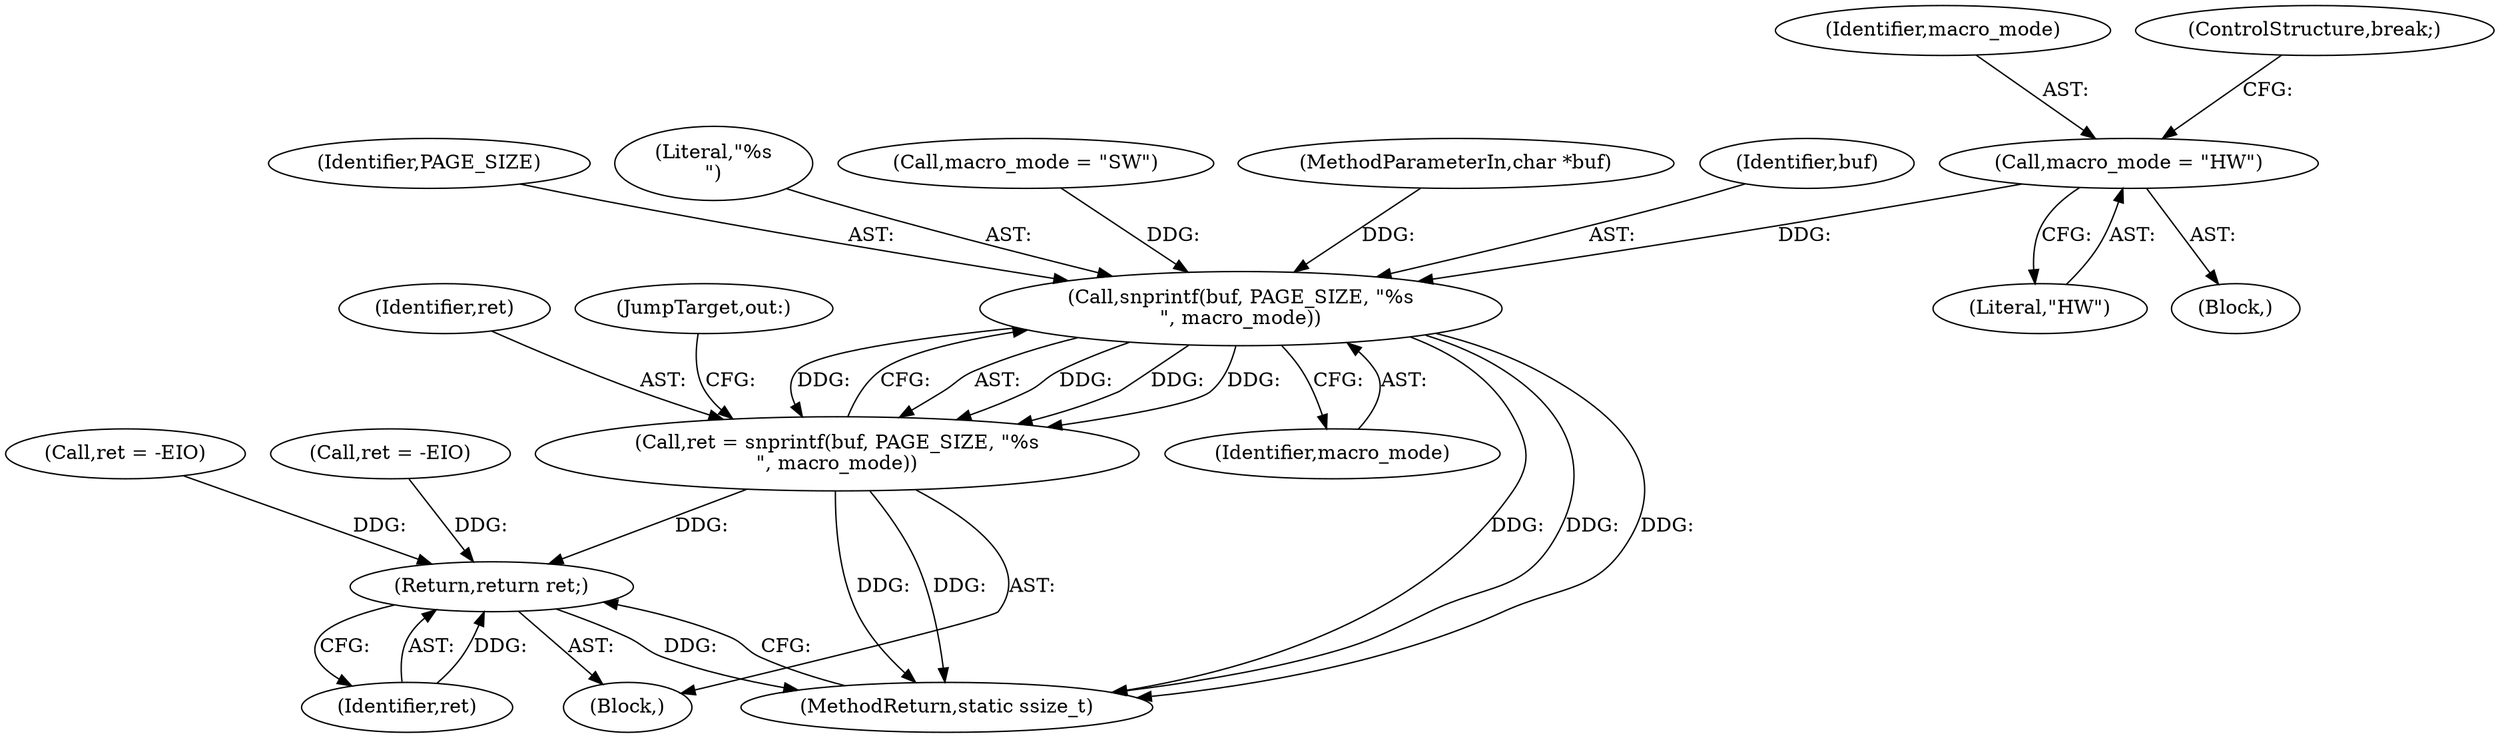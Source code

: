 digraph "0_linux_6d104af38b570d37aa32a5803b04c354f8ed513d_1@pointer" {
"1000169" [label="(Call,macro_mode = \"HW\")"];
"1000192" [label="(Call,snprintf(buf, PAGE_SIZE, \"%s\n\", macro_mode))"];
"1000190" [label="(Call,ret = snprintf(buf, PAGE_SIZE, \"%s\n\", macro_mode))"];
"1000200" [label="(Return,return ret;)"];
"1000190" [label="(Call,ret = snprintf(buf, PAGE_SIZE, \"%s\n\", macro_mode))"];
"1000194" [label="(Identifier,PAGE_SIZE)"];
"1000192" [label="(Call,snprintf(buf, PAGE_SIZE, \"%s\n\", macro_mode))"];
"1000200" [label="(Return,return ret;)"];
"1000195" [label="(Literal,\"%s\n\")"];
"1000174" [label="(Call,macro_mode = \"SW\")"];
"1000191" [label="(Identifier,ret)"];
"1000171" [label="(Literal,\"HW\")"];
"1000197" [label="(JumpTarget,out:)"];
"1000201" [label="(Identifier,ret)"];
"1000170" [label="(Identifier,macro_mode)"];
"1000103" [label="(MethodParameterIn,char *buf)"];
"1000158" [label="(Call,ret = -EIO)"];
"1000196" [label="(Identifier,macro_mode)"];
"1000172" [label="(ControlStructure,break;)"];
"1000193" [label="(Identifier,buf)"];
"1000202" [label="(MethodReturn,static ssize_t)"];
"1000167" [label="(Block,)"];
"1000104" [label="(Block,)"];
"1000185" [label="(Call,ret = -EIO)"];
"1000169" [label="(Call,macro_mode = \"HW\")"];
"1000169" -> "1000167"  [label="AST: "];
"1000169" -> "1000171"  [label="CFG: "];
"1000170" -> "1000169"  [label="AST: "];
"1000171" -> "1000169"  [label="AST: "];
"1000172" -> "1000169"  [label="CFG: "];
"1000169" -> "1000192"  [label="DDG: "];
"1000192" -> "1000190"  [label="AST: "];
"1000192" -> "1000196"  [label="CFG: "];
"1000193" -> "1000192"  [label="AST: "];
"1000194" -> "1000192"  [label="AST: "];
"1000195" -> "1000192"  [label="AST: "];
"1000196" -> "1000192"  [label="AST: "];
"1000190" -> "1000192"  [label="CFG: "];
"1000192" -> "1000202"  [label="DDG: "];
"1000192" -> "1000202"  [label="DDG: "];
"1000192" -> "1000202"  [label="DDG: "];
"1000192" -> "1000190"  [label="DDG: "];
"1000192" -> "1000190"  [label="DDG: "];
"1000192" -> "1000190"  [label="DDG: "];
"1000192" -> "1000190"  [label="DDG: "];
"1000103" -> "1000192"  [label="DDG: "];
"1000174" -> "1000192"  [label="DDG: "];
"1000190" -> "1000104"  [label="AST: "];
"1000191" -> "1000190"  [label="AST: "];
"1000197" -> "1000190"  [label="CFG: "];
"1000190" -> "1000202"  [label="DDG: "];
"1000190" -> "1000202"  [label="DDG: "];
"1000190" -> "1000200"  [label="DDG: "];
"1000200" -> "1000104"  [label="AST: "];
"1000200" -> "1000201"  [label="CFG: "];
"1000201" -> "1000200"  [label="AST: "];
"1000202" -> "1000200"  [label="CFG: "];
"1000200" -> "1000202"  [label="DDG: "];
"1000201" -> "1000200"  [label="DDG: "];
"1000158" -> "1000200"  [label="DDG: "];
"1000185" -> "1000200"  [label="DDG: "];
}
